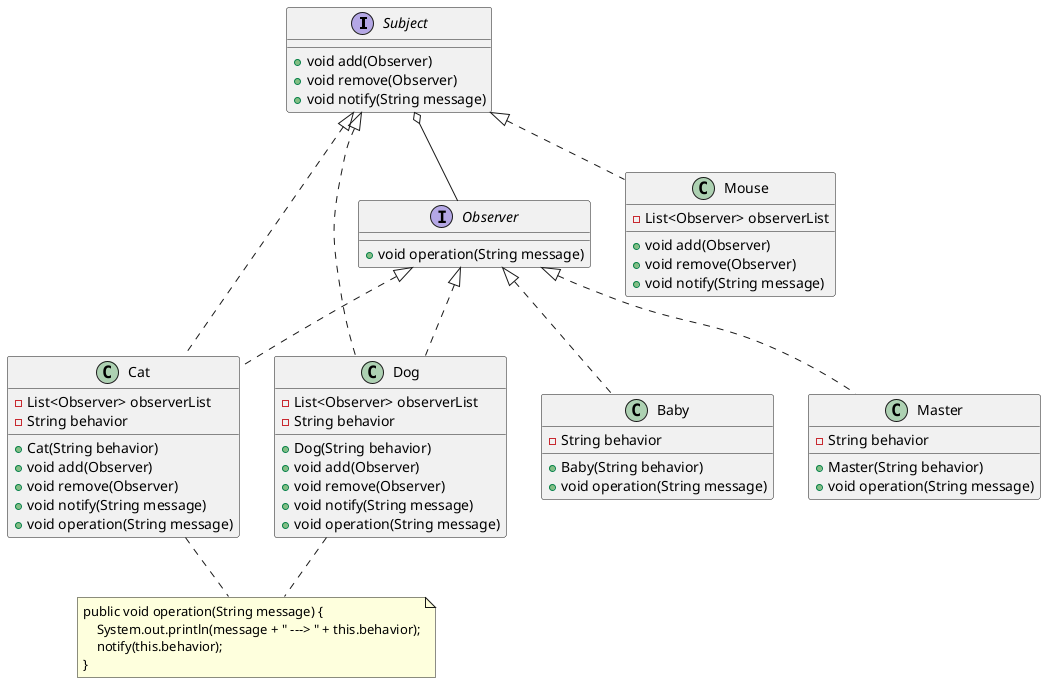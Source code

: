 @startuml

Subject o-- Observer

interface Subject {
  +void add(Observer)
  +void remove(Observer)
  +void notify(String message)
}

interface Observer {
  +void operation(String message)
}

class Mouse implements Subject {
  -List<Observer> observerList

  +void add(Observer)
  +void remove(Observer)
  +void notify(String message)
}

class Cat implements Observer, Subject {
  -List<Observer> observerList
  -String behavior

  +Cat(String behavior)
  +void add(Observer)
  +void remove(Observer)
  +void notify(String message)
  +void operation(String message)
}

class Dog implements Observer, Subject {
  -List<Observer> observerList
  -String behavior

  +Dog(String behavior)
  +void add(Observer)
  +void remove(Observer)
  +void notify(String message)
  +void operation(String message)
}

class Baby implements Observer {
  -String behavior

  +Baby(String behavior)
  +void operation(String message)
}

class Master implements Observer {
  -String behavior

  +Master(String behavior)
  +void operation(String message)
}

note as N
    public void operation(String message) {
        System.out.println(message + " ---> " + this.behavior);
        notify(this.behavior);
    }
end note

Cat .. N
Dog .. N

@enduml